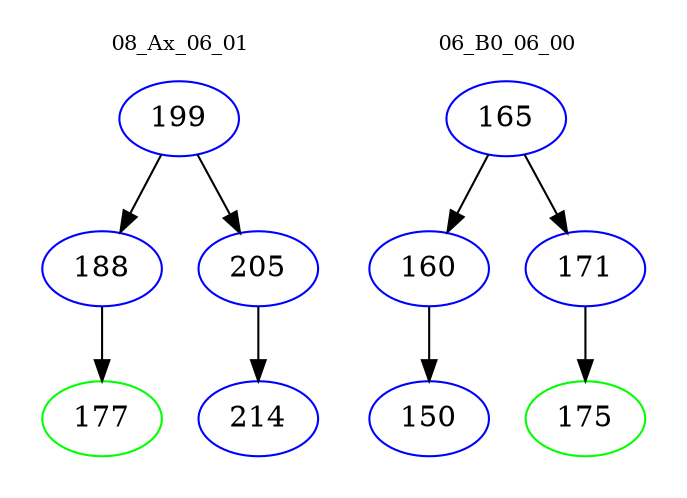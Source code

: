 digraph{
subgraph cluster_0 {
color = white
label = "08_Ax_06_01";
fontsize=10;
T0_199 [label="199", color="blue"]
T0_199 -> T0_188 [color="black"]
T0_188 [label="188", color="blue"]
T0_188 -> T0_177 [color="black"]
T0_177 [label="177", color="green"]
T0_199 -> T0_205 [color="black"]
T0_205 [label="205", color="blue"]
T0_205 -> T0_214 [color="black"]
T0_214 [label="214", color="blue"]
}
subgraph cluster_1 {
color = white
label = "06_B0_06_00";
fontsize=10;
T1_165 [label="165", color="blue"]
T1_165 -> T1_160 [color="black"]
T1_160 [label="160", color="blue"]
T1_160 -> T1_150 [color="black"]
T1_150 [label="150", color="blue"]
T1_165 -> T1_171 [color="black"]
T1_171 [label="171", color="blue"]
T1_171 -> T1_175 [color="black"]
T1_175 [label="175", color="green"]
}
}
